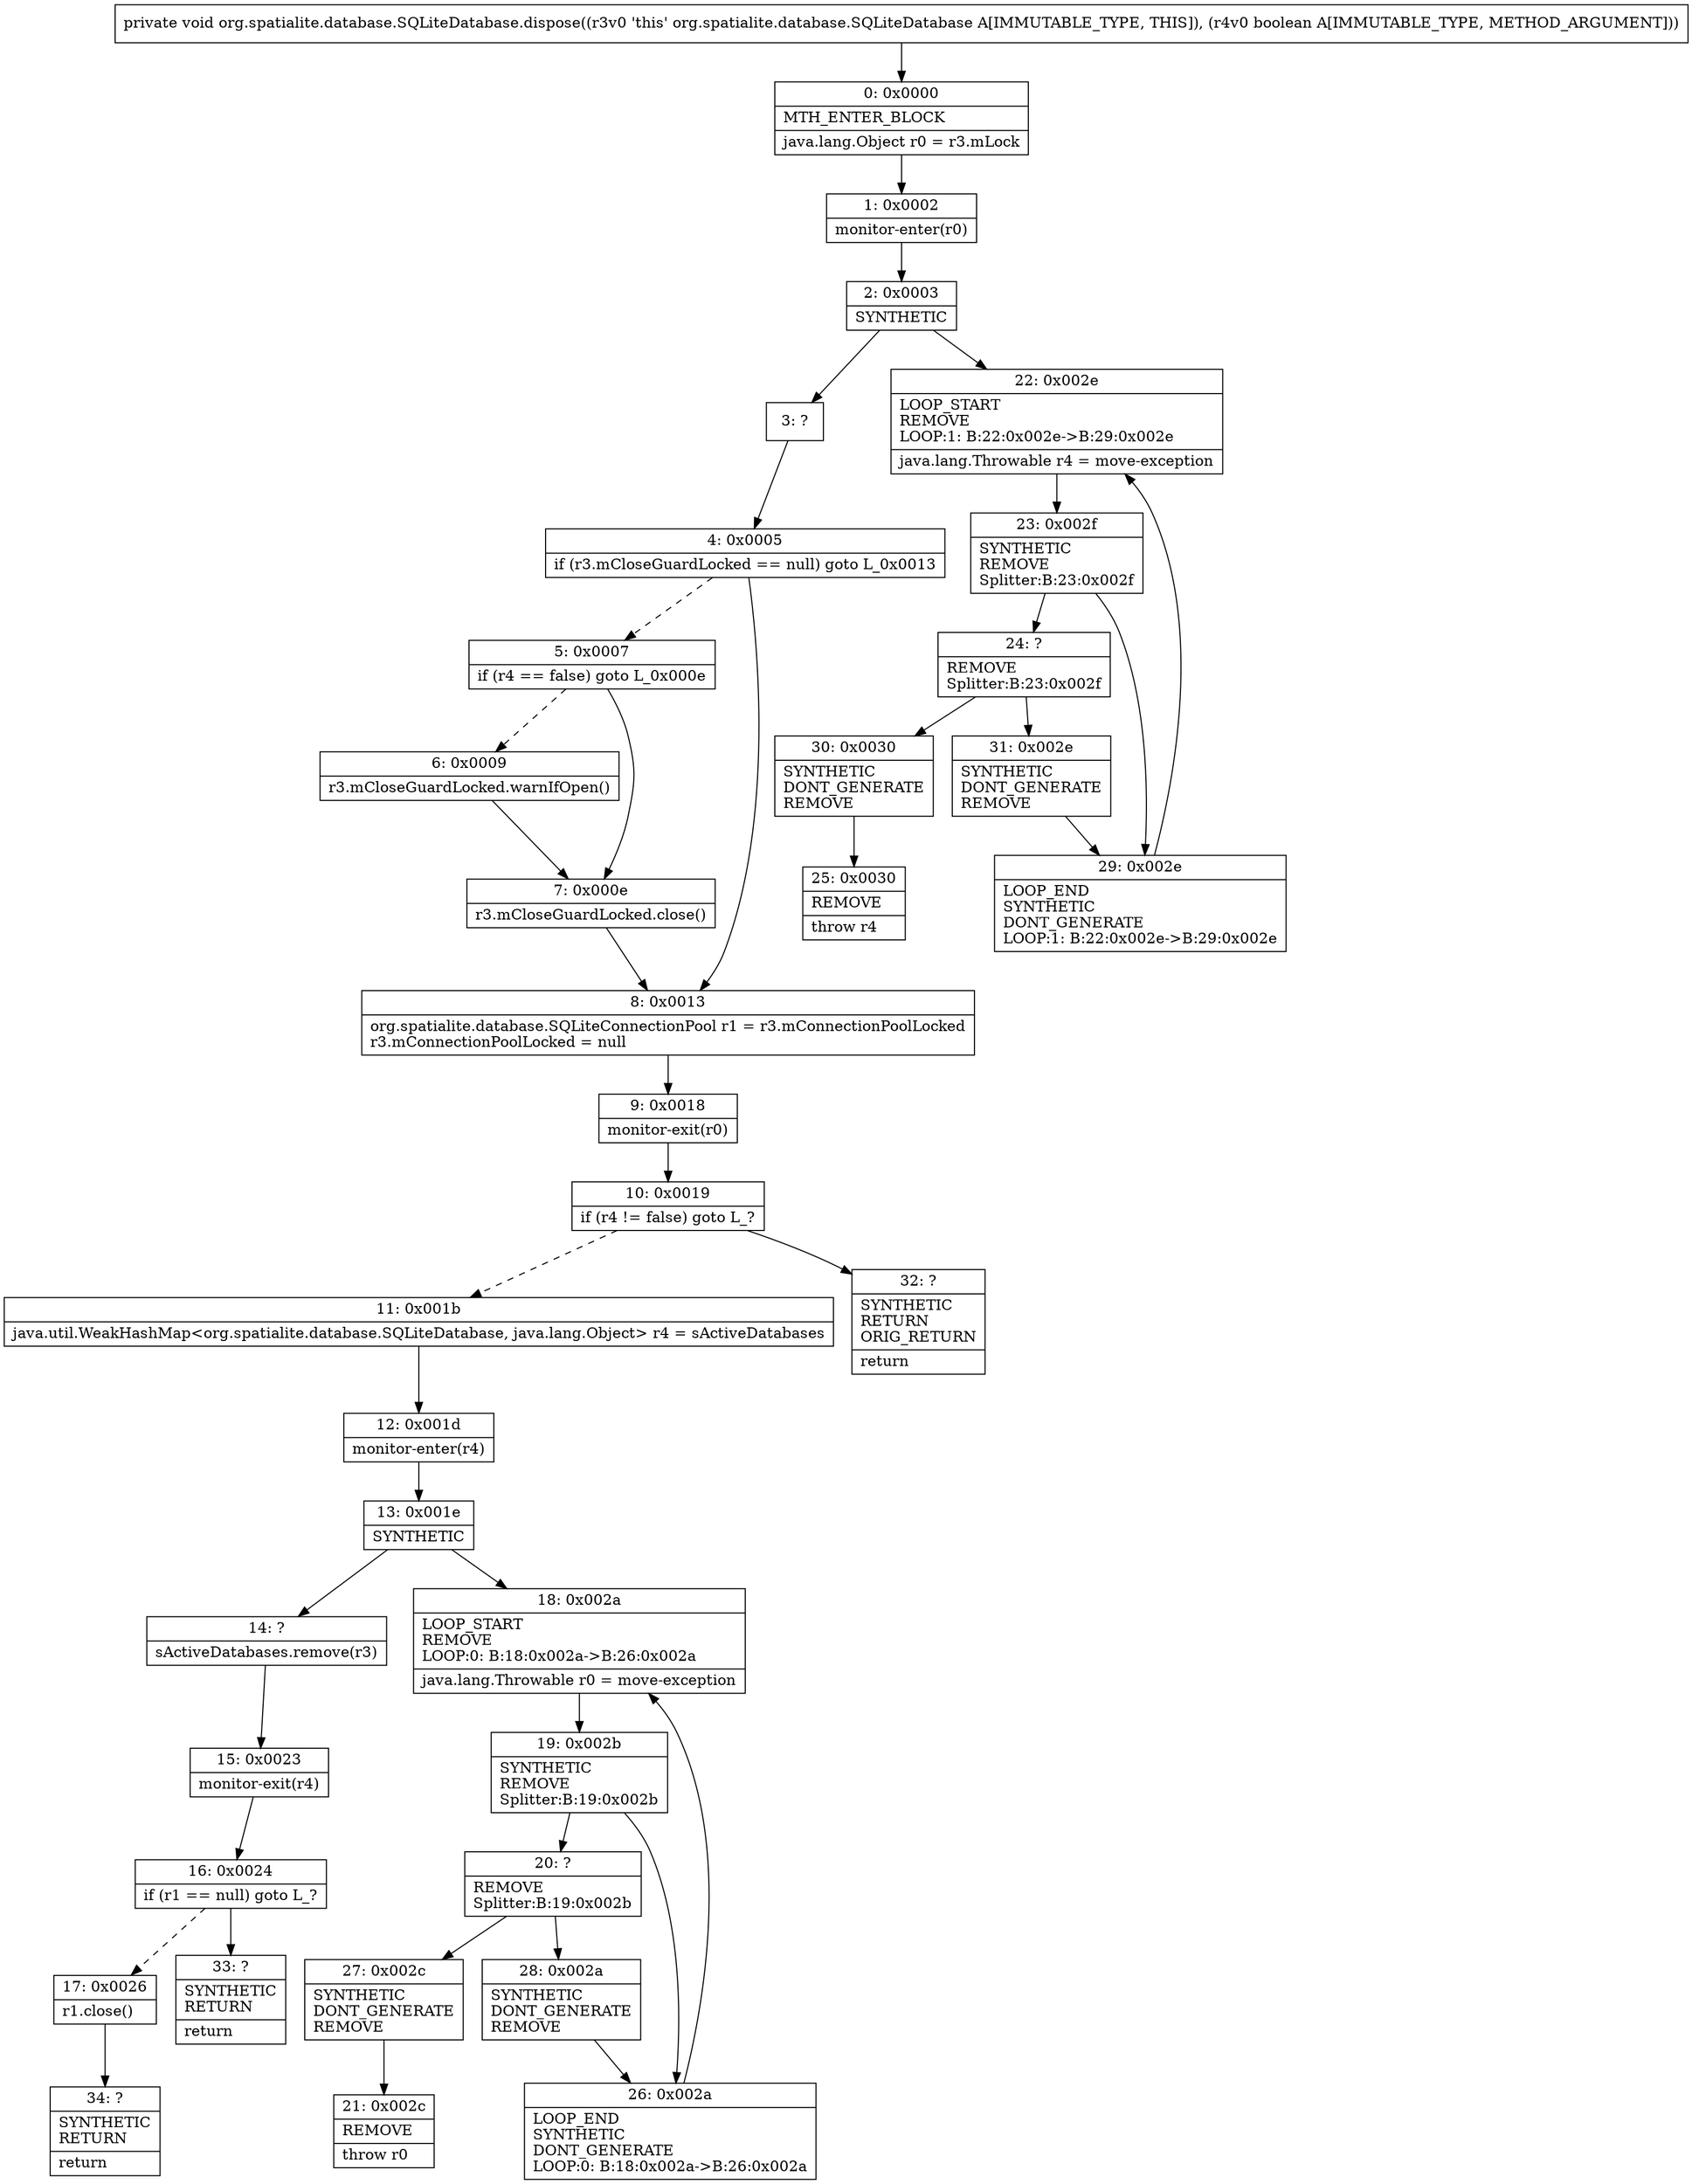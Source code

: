 digraph "CFG fororg.spatialite.database.SQLiteDatabase.dispose(Z)V" {
Node_0 [shape=record,label="{0\:\ 0x0000|MTH_ENTER_BLOCK\l|java.lang.Object r0 = r3.mLock\l}"];
Node_1 [shape=record,label="{1\:\ 0x0002|monitor\-enter(r0)\l}"];
Node_2 [shape=record,label="{2\:\ 0x0003|SYNTHETIC\l}"];
Node_3 [shape=record,label="{3\:\ ?}"];
Node_4 [shape=record,label="{4\:\ 0x0005|if (r3.mCloseGuardLocked == null) goto L_0x0013\l}"];
Node_5 [shape=record,label="{5\:\ 0x0007|if (r4 == false) goto L_0x000e\l}"];
Node_6 [shape=record,label="{6\:\ 0x0009|r3.mCloseGuardLocked.warnIfOpen()\l}"];
Node_7 [shape=record,label="{7\:\ 0x000e|r3.mCloseGuardLocked.close()\l}"];
Node_8 [shape=record,label="{8\:\ 0x0013|org.spatialite.database.SQLiteConnectionPool r1 = r3.mConnectionPoolLocked\lr3.mConnectionPoolLocked = null\l}"];
Node_9 [shape=record,label="{9\:\ 0x0018|monitor\-exit(r0)\l}"];
Node_10 [shape=record,label="{10\:\ 0x0019|if (r4 != false) goto L_?\l}"];
Node_11 [shape=record,label="{11\:\ 0x001b|java.util.WeakHashMap\<org.spatialite.database.SQLiteDatabase, java.lang.Object\> r4 = sActiveDatabases\l}"];
Node_12 [shape=record,label="{12\:\ 0x001d|monitor\-enter(r4)\l}"];
Node_13 [shape=record,label="{13\:\ 0x001e|SYNTHETIC\l}"];
Node_14 [shape=record,label="{14\:\ ?|sActiveDatabases.remove(r3)\l}"];
Node_15 [shape=record,label="{15\:\ 0x0023|monitor\-exit(r4)\l}"];
Node_16 [shape=record,label="{16\:\ 0x0024|if (r1 == null) goto L_?\l}"];
Node_17 [shape=record,label="{17\:\ 0x0026|r1.close()\l}"];
Node_18 [shape=record,label="{18\:\ 0x002a|LOOP_START\lREMOVE\lLOOP:0: B:18:0x002a\-\>B:26:0x002a\l|java.lang.Throwable r0 = move\-exception\l}"];
Node_19 [shape=record,label="{19\:\ 0x002b|SYNTHETIC\lREMOVE\lSplitter:B:19:0x002b\l}"];
Node_20 [shape=record,label="{20\:\ ?|REMOVE\lSplitter:B:19:0x002b\l}"];
Node_21 [shape=record,label="{21\:\ 0x002c|REMOVE\l|throw r0\l}"];
Node_22 [shape=record,label="{22\:\ 0x002e|LOOP_START\lREMOVE\lLOOP:1: B:22:0x002e\-\>B:29:0x002e\l|java.lang.Throwable r4 = move\-exception\l}"];
Node_23 [shape=record,label="{23\:\ 0x002f|SYNTHETIC\lREMOVE\lSplitter:B:23:0x002f\l}"];
Node_24 [shape=record,label="{24\:\ ?|REMOVE\lSplitter:B:23:0x002f\l}"];
Node_25 [shape=record,label="{25\:\ 0x0030|REMOVE\l|throw r4\l}"];
Node_26 [shape=record,label="{26\:\ 0x002a|LOOP_END\lSYNTHETIC\lDONT_GENERATE\lLOOP:0: B:18:0x002a\-\>B:26:0x002a\l}"];
Node_27 [shape=record,label="{27\:\ 0x002c|SYNTHETIC\lDONT_GENERATE\lREMOVE\l}"];
Node_28 [shape=record,label="{28\:\ 0x002a|SYNTHETIC\lDONT_GENERATE\lREMOVE\l}"];
Node_29 [shape=record,label="{29\:\ 0x002e|LOOP_END\lSYNTHETIC\lDONT_GENERATE\lLOOP:1: B:22:0x002e\-\>B:29:0x002e\l}"];
Node_30 [shape=record,label="{30\:\ 0x0030|SYNTHETIC\lDONT_GENERATE\lREMOVE\l}"];
Node_31 [shape=record,label="{31\:\ 0x002e|SYNTHETIC\lDONT_GENERATE\lREMOVE\l}"];
Node_32 [shape=record,label="{32\:\ ?|SYNTHETIC\lRETURN\lORIG_RETURN\l|return\l}"];
Node_33 [shape=record,label="{33\:\ ?|SYNTHETIC\lRETURN\l|return\l}"];
Node_34 [shape=record,label="{34\:\ ?|SYNTHETIC\lRETURN\l|return\l}"];
MethodNode[shape=record,label="{private void org.spatialite.database.SQLiteDatabase.dispose((r3v0 'this' org.spatialite.database.SQLiteDatabase A[IMMUTABLE_TYPE, THIS]), (r4v0 boolean A[IMMUTABLE_TYPE, METHOD_ARGUMENT])) }"];
MethodNode -> Node_0;
Node_0 -> Node_1;
Node_1 -> Node_2;
Node_2 -> Node_3;
Node_2 -> Node_22;
Node_3 -> Node_4;
Node_4 -> Node_5[style=dashed];
Node_4 -> Node_8;
Node_5 -> Node_6[style=dashed];
Node_5 -> Node_7;
Node_6 -> Node_7;
Node_7 -> Node_8;
Node_8 -> Node_9;
Node_9 -> Node_10;
Node_10 -> Node_11[style=dashed];
Node_10 -> Node_32;
Node_11 -> Node_12;
Node_12 -> Node_13;
Node_13 -> Node_14;
Node_13 -> Node_18;
Node_14 -> Node_15;
Node_15 -> Node_16;
Node_16 -> Node_17[style=dashed];
Node_16 -> Node_33;
Node_17 -> Node_34;
Node_18 -> Node_19;
Node_19 -> Node_20;
Node_19 -> Node_26;
Node_20 -> Node_27;
Node_20 -> Node_28;
Node_22 -> Node_23;
Node_23 -> Node_24;
Node_23 -> Node_29;
Node_24 -> Node_30;
Node_24 -> Node_31;
Node_26 -> Node_18;
Node_27 -> Node_21;
Node_28 -> Node_26;
Node_29 -> Node_22;
Node_30 -> Node_25;
Node_31 -> Node_29;
}

